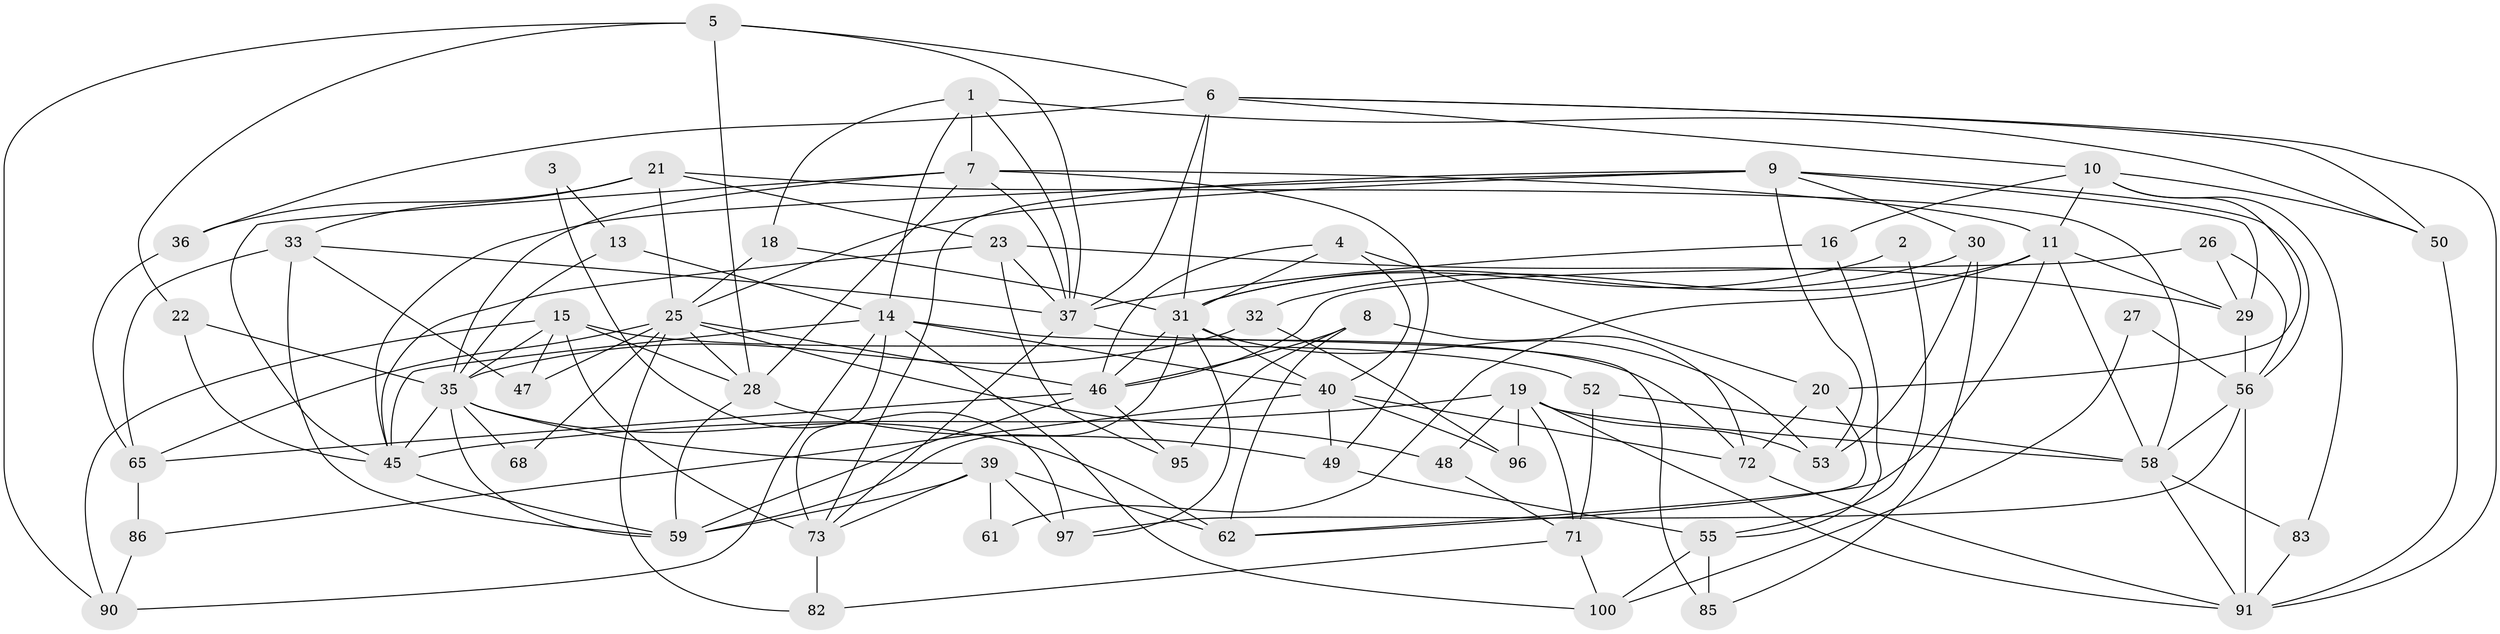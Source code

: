 // original degree distribution, {2: 0.1, 5: 0.15, 6: 0.1, 7: 0.05, 4: 0.25, 3: 0.34, 8: 0.01}
// Generated by graph-tools (version 1.1) at 2025/11/02/21/25 10:11:14]
// undirected, 64 vertices, 158 edges
graph export_dot {
graph [start="1"]
  node [color=gray90,style=filled];
  1 [super="+17"];
  2;
  3;
  4 [super="+12"];
  5 [super="+24"];
  6 [super="+70"];
  7;
  8 [super="+69"];
  9 [super="+41"];
  10 [super="+77"];
  11 [super="+88"];
  13;
  14 [super="+67"];
  15 [super="+43"];
  16;
  18;
  19 [super="+34"];
  20;
  21 [super="+42"];
  22;
  23 [super="+79"];
  25 [super="+64"];
  26;
  27;
  28 [super="+54"];
  29 [super="+51"];
  30 [super="+44"];
  31 [super="+60"];
  32;
  33;
  35 [super="+92"];
  36;
  37 [super="+38"];
  39 [super="+75"];
  40 [super="+63"];
  45 [super="+57"];
  46 [super="+66"];
  47;
  48;
  49 [super="+76"];
  50;
  52;
  53 [super="+98"];
  55 [super="+78"];
  56 [super="+89"];
  58 [super="+80"];
  59 [super="+81"];
  61;
  62 [super="+87"];
  65 [super="+74"];
  68;
  71 [super="+99"];
  72 [super="+84"];
  73 [super="+94"];
  82;
  83;
  85;
  86;
  90;
  91 [super="+93"];
  95;
  96;
  97;
  100;
  1 -- 14;
  1 -- 50;
  1 -- 18;
  1 -- 37;
  1 -- 7;
  2 -- 55;
  2 -- 31;
  3 -- 13;
  3 -- 97;
  4 -- 46;
  4 -- 20;
  4 -- 40;
  4 -- 31;
  5 -- 90;
  5 -- 22;
  5 -- 28;
  5 -- 6;
  5 -- 37;
  6 -- 50;
  6 -- 10;
  6 -- 36;
  6 -- 37;
  6 -- 31;
  6 -- 91;
  7 -- 45;
  7 -- 11;
  7 -- 35;
  7 -- 37;
  7 -- 49;
  7 -- 28;
  8 -- 72;
  8 -- 62;
  8 -- 95;
  8 -- 46;
  9 -- 53;
  9 -- 56;
  9 -- 25;
  9 -- 45;
  9 -- 73;
  9 -- 30;
  9 -- 29;
  10 -- 16;
  10 -- 50;
  10 -- 83;
  10 -- 11;
  10 -- 20;
  11 -- 32;
  11 -- 58;
  11 -- 61;
  11 -- 62;
  11 -- 29;
  13 -- 14;
  13 -- 35;
  14 -- 72;
  14 -- 100;
  14 -- 90;
  14 -- 45;
  14 -- 73;
  14 -- 40;
  15 -- 28;
  15 -- 52;
  15 -- 73;
  15 -- 90;
  15 -- 47;
  15 -- 35;
  16 -- 37;
  16 -- 55;
  18 -- 25;
  18 -- 31;
  19 -- 58;
  19 -- 96;
  19 -- 53 [weight=2];
  19 -- 48;
  19 -- 91;
  19 -- 45;
  19 -- 71;
  20 -- 72;
  20 -- 62;
  21 -- 23;
  21 -- 33;
  21 -- 25;
  21 -- 58;
  21 -- 36;
  22 -- 35;
  22 -- 45;
  23 -- 37;
  23 -- 45;
  23 -- 95;
  23 -- 29;
  25 -- 47;
  25 -- 48;
  25 -- 82;
  25 -- 65;
  25 -- 68;
  25 -- 46;
  25 -- 28;
  26 -- 56;
  26 -- 29;
  26 -- 46;
  27 -- 100;
  27 -- 56;
  28 -- 49;
  28 -- 59;
  29 -- 56;
  30 -- 85;
  30 -- 53;
  30 -- 31;
  31 -- 97;
  31 -- 53;
  31 -- 59;
  31 -- 40;
  31 -- 46;
  32 -- 35;
  32 -- 96;
  33 -- 37;
  33 -- 47;
  33 -- 65;
  33 -- 59;
  35 -- 45 [weight=2];
  35 -- 68;
  35 -- 39;
  35 -- 59;
  35 -- 62;
  36 -- 65;
  37 -- 85;
  37 -- 73;
  39 -- 97;
  39 -- 73;
  39 -- 59;
  39 -- 61;
  39 -- 62 [weight=2];
  40 -- 49;
  40 -- 96;
  40 -- 86;
  40 -- 72;
  45 -- 59;
  46 -- 95;
  46 -- 59;
  46 -- 65;
  48 -- 71;
  49 -- 55;
  50 -- 91;
  52 -- 58;
  52 -- 71;
  55 -- 100;
  55 -- 85;
  56 -- 97;
  56 -- 91;
  56 -- 58;
  58 -- 91;
  58 -- 83;
  65 -- 86;
  71 -- 100;
  71 -- 82;
  72 -- 91;
  73 -- 82;
  83 -- 91;
  86 -- 90;
}
